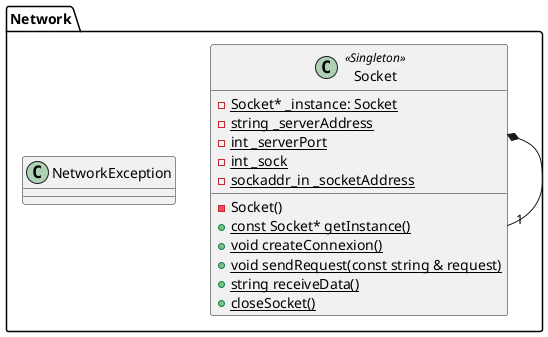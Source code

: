 @startuml
package Network {
    class Socket << Singleton >> {
        -{static} Socket* _instance: Socket
        -{static} string _serverAddress
        -{static} int _serverPort
        -{static} int _sock
        -{static} sockaddr_in _socketAddress
        -Socket()
        +{static} const Socket* getInstance()
        +{static} void createConnexion()
        +{static} void sendRequest(const string & request)
        +{static} string receiveData()
        +{static} closeSocket()
    }

    class NetworkException

    Socket *-- "1" Socket
}
@enduml
